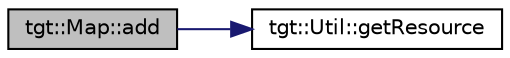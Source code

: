 digraph "tgt::Map::add"
{
 // LATEX_PDF_SIZE
  edge [fontname="Helvetica",fontsize="10",labelfontname="Helvetica",labelfontsize="10"];
  node [fontname="Helvetica",fontsize="10",shape=record];
  rankdir="LR";
  Node1 [label="tgt::Map::add",height=0.2,width=0.4,color="black", fillcolor="grey75", style="filled", fontcolor="black",tooltip=" "];
  Node1 -> Node2 [color="midnightblue",fontsize="10",style="solid"];
  Node2 [label="tgt::Util::getResource",height=0.2,width=0.4,color="black", fillcolor="white", style="filled",URL="$dd/d64/namespacetgt_1_1_util.html#a4e9af614fd94a21454841dedd4e88257",tooltip=" "];
}
